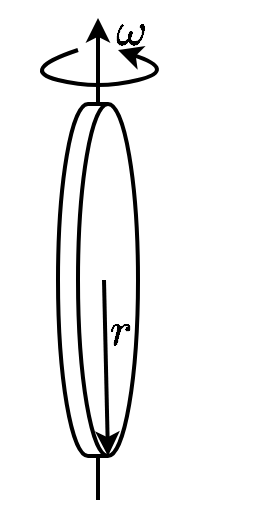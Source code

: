 <mxfile version="15.7.3" type="device"><diagram id="Q7xjLautZ7xhiJ3X_oaf" name="Seite-1"><mxGraphModel dx="786" dy="540" grid="1" gridSize="10" guides="1" tooltips="1" connect="1" arrows="1" fold="1" page="1" pageScale="1" pageWidth="827" pageHeight="1169" math="1" shadow="0"><root><mxCell id="0"/><mxCell id="1" parent="0"/><mxCell id="L29_nMh--bNw3mvDWvqI-2" value="" style="endArrow=classic;html=1;rounded=0;strokeWidth=2;" parent="1" edge="1"><mxGeometry width="50" height="50" relative="1" as="geometry"><mxPoint x="440" y="360" as="sourcePoint"/><mxPoint x="440" y="119" as="targetPoint"/></mxGeometry></mxCell><mxCell id="L29_nMh--bNw3mvDWvqI-5" value="" style="endArrow=classic;html=1;fontSize=20;strokeWidth=2;curved=1;" parent="1" edge="1"><mxGeometry width="50" height="50" relative="1" as="geometry"><mxPoint x="430" y="135" as="sourcePoint"/><mxPoint x="450" y="135" as="targetPoint"/><Array as="points"><mxPoint x="400" y="145"/><mxPoint x="440" y="155"/><mxPoint x="480" y="145"/></Array></mxGeometry></mxCell><mxCell id="L29_nMh--bNw3mvDWvqI-6" value="$$\omega$$" style="text;html=1;resizable=0;autosize=1;align=center;verticalAlign=middle;points=[];fillColor=none;strokeColor=none;rounded=0;fontSize=20;" parent="1" vertex="1"><mxGeometry x="391" y="110" width="130" height="30" as="geometry"/></mxCell><mxCell id="L29_nMh--bNw3mvDWvqI-7" value="" style="shape=cylinder3;whiteSpace=wrap;html=1;boundedLbl=1;backgroundOutline=1;size=15;fontSize=20;direction=south;strokeWidth=2;" parent="1" vertex="1"><mxGeometry x="420" y="162" width="40" height="176" as="geometry"/></mxCell><mxCell id="L29_nMh--bNw3mvDWvqI-9" value="" style="endArrow=classic;html=1;fontSize=20;strokeWidth=2;entryX=1;entryY=0;entryDx=0;entryDy=15;entryPerimeter=0;rounded=0;" parent="1" target="L29_nMh--bNw3mvDWvqI-7" edge="1"><mxGeometry width="50" height="50" relative="1" as="geometry"><mxPoint x="443" y="250" as="sourcePoint"/><mxPoint x="441" y="245" as="targetPoint"/><Array as="points"/></mxGeometry></mxCell><mxCell id="L29_nMh--bNw3mvDWvqI-10" value="$$r$$" style="text;html=1;resizable=0;autosize=1;align=center;verticalAlign=middle;points=[];fillColor=none;strokeColor=none;rounded=0;fontSize=20;" parent="1" vertex="1"><mxGeometry x="416" y="260" width="70" height="30" as="geometry"/></mxCell></root></mxGraphModel></diagram></mxfile>